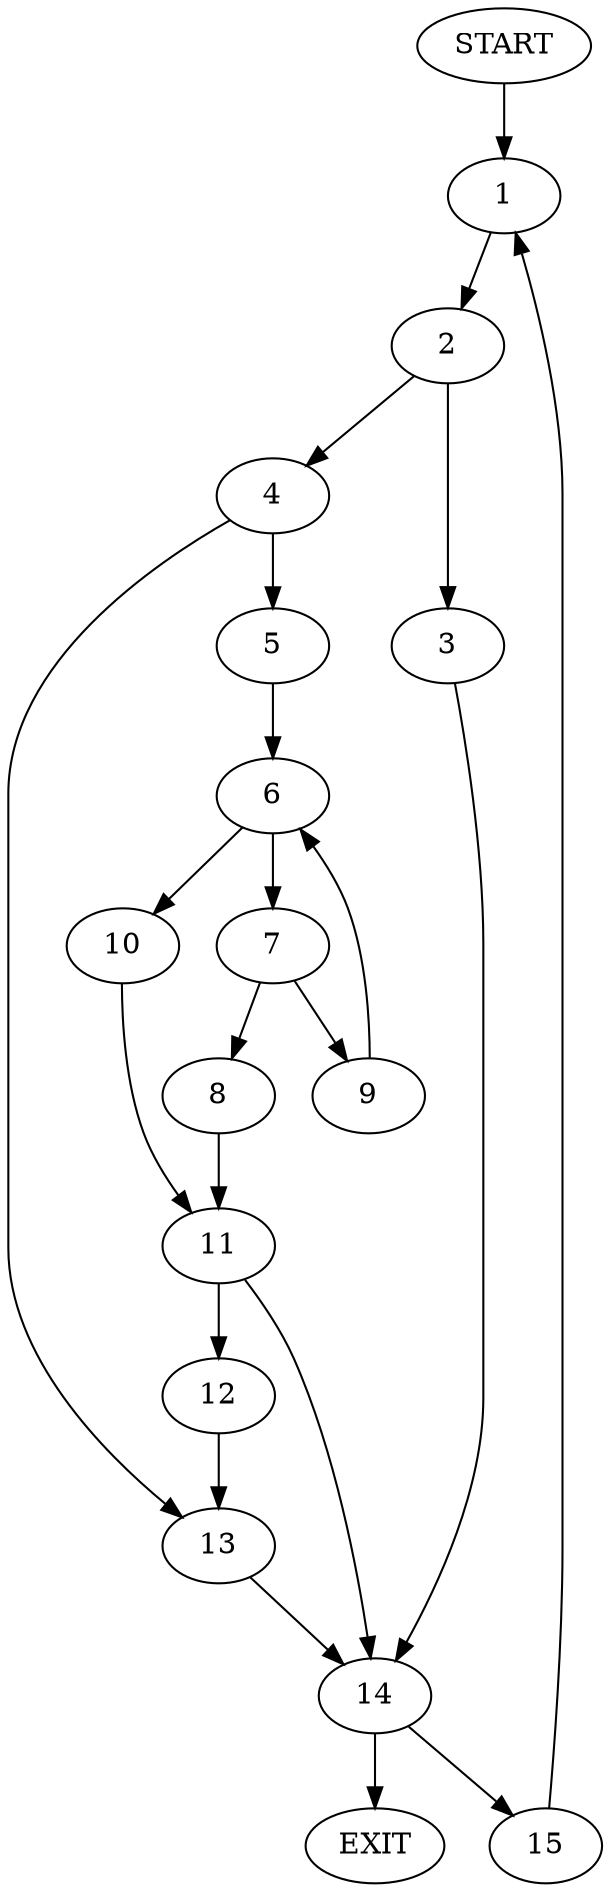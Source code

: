 digraph { 
0 [label="START"];
1;
2;
3;
4;
5;
6;
7;
8;
9;
10;
11;
12;
13;
14;
15;
16[label="EXIT"];
0 -> 1;
1 -> 2;
2 -> 3;
2 -> 4;
3 -> 14;
4 -> 5;
4 -> 13;
5 -> 6;
6 -> 7;
6 -> 10;
7 -> 8;
7 -> 9;
8 -> 11;
9 -> 6;
10 -> 11;
11 -> 14;
11 -> 12;
12 -> 13;
13 -> 14;
14 -> 16;
14 -> 15;
15 -> 1;
}